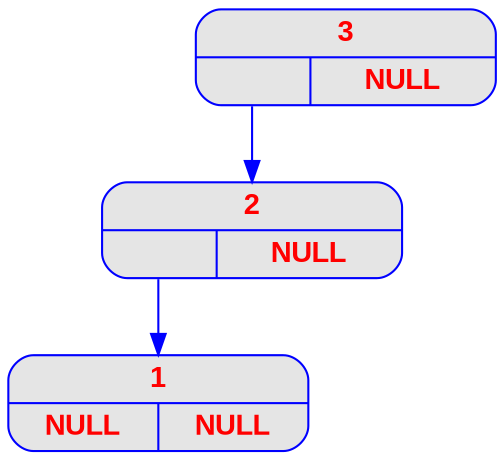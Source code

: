 digraph equilibrer_arbre4_original {
	node [
		fontname  = "Arial bold" 
		fontsize  = "14"
		fontcolor = "red"
		style     = "rounded, filled"
		shape     = "record"
		fillcolor = "grey90"
		color     = "blue"
		width     = "2"
	]

	edge [
		color     = "blue"
	]

3 [label = "{<c> 3 | { <g> | <d>}}"];
3 [label = "{<c> 3 | { <g> | <d> NULL}}"];
3:g -> 2;
2 [label = "{<c> 2 | { <g> | <d>}}"];
2 [label = "{<c> 2 | { <g> | <d> NULL}}"];
2:g -> 1;
1 [label = "{<c> 1 | { <g> | <d>}}"];
1 [label = "{<c> 1 | { <g> NULL | <d> NULL}}"];
}
